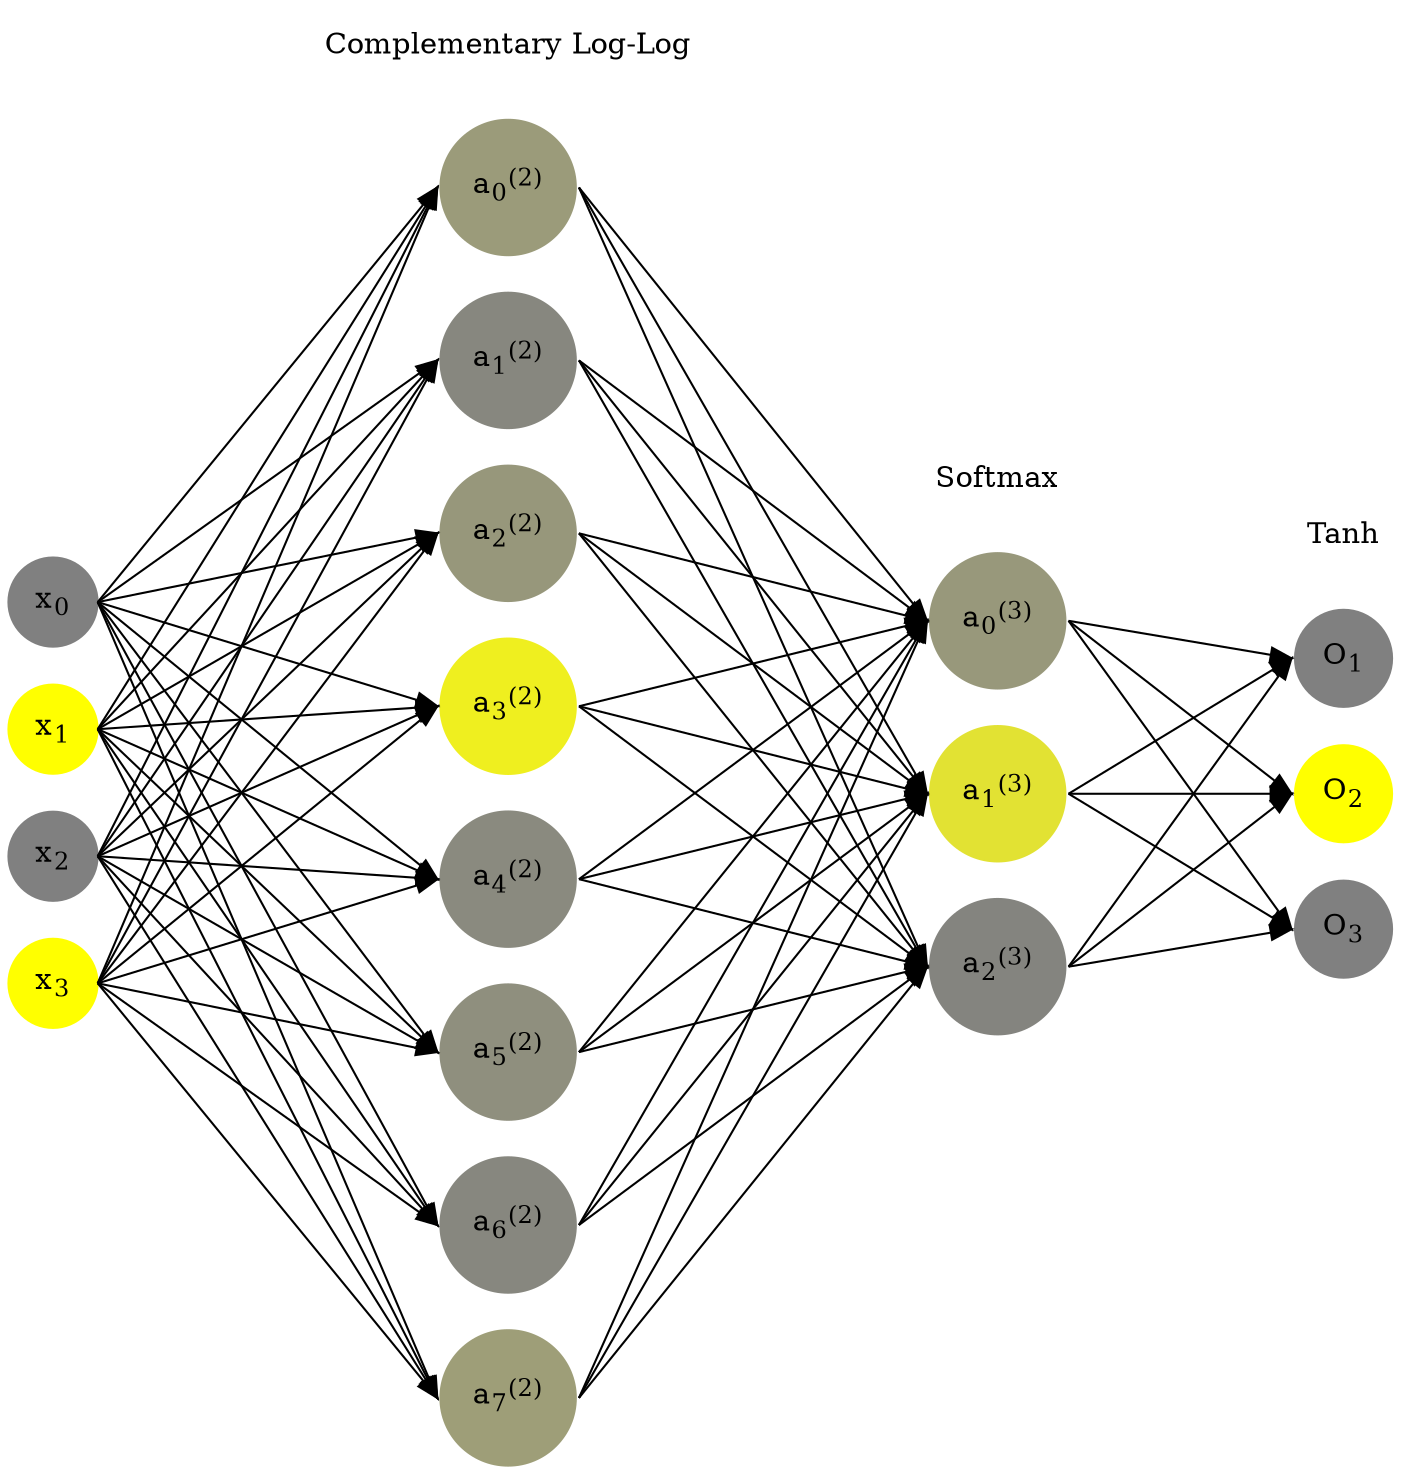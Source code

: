 digraph G {
	rankdir = LR;
	splines=false;
	edge[style=invis];
	ranksep= 1.4;
	{
	node [shape=circle, color="0.1667, 0.0, 0.5", style=filled, fillcolor="0.1667, 0.0, 0.5"];
	x0 [label=<x<sub>0</sub>>];
	}
	{
	node [shape=circle, color="0.1667, 1.0, 1.0", style=filled, fillcolor="0.1667, 1.0, 1.0"];
	x1 [label=<x<sub>1</sub>>];
	}
	{
	node [shape=circle, color="0.1667, 0.0, 0.5", style=filled, fillcolor="0.1667, 0.0, 0.5"];
	x2 [label=<x<sub>2</sub>>];
	}
	{
	node [shape=circle, color="0.1667, 1.0, 1.0", style=filled, fillcolor="0.1667, 1.0, 1.0"];
	x3 [label=<x<sub>3</sub>>];
	}
	{
	node [shape=circle, color="0.1667, 0.214924, 0.607462", style=filled, fillcolor="0.1667, 0.214924, 0.607462"];
	a02 [label=<a<sub>0</sub><sup>(2)</sup>>];
	}
	{
	node [shape=circle, color="0.1667, 0.057625, 0.528813", style=filled, fillcolor="0.1667, 0.057625, 0.528813"];
	a12 [label=<a<sub>1</sub><sup>(2)</sup>>];
	}
	{
	node [shape=circle, color="0.1667, 0.183578, 0.591789", style=filled, fillcolor="0.1667, 0.183578, 0.591789"];
	a22 [label=<a<sub>2</sub><sup>(2)</sup>>];
	}
	{
	node [shape=circle, color="0.1667, 0.868527, 0.934263", style=filled, fillcolor="0.1667, 0.868527, 0.934263"];
	a32 [label=<a<sub>3</sub><sup>(2)</sup>>];
	}
	{
	node [shape=circle, color="0.1667, 0.080595, 0.540298", style=filled, fillcolor="0.1667, 0.080595, 0.540298"];
	a42 [label=<a<sub>4</sub><sup>(2)</sup>>];
	}
	{
	node [shape=circle, color="0.1667, 0.124937, 0.562469", style=filled, fillcolor="0.1667, 0.124937, 0.562469"];
	a52 [label=<a<sub>5</sub><sup>(2)</sup>>];
	}
	{
	node [shape=circle, color="0.1667, 0.057693, 0.528846", style=filled, fillcolor="0.1667, 0.057693, 0.528846"];
	a62 [label=<a<sub>6</sub><sup>(2)</sup>>];
	}
	{
	node [shape=circle, color="0.1667, 0.236140, 0.618070", style=filled, fillcolor="0.1667, 0.236140, 0.618070"];
	a72 [label=<a<sub>7</sub><sup>(2)</sup>>];
	}
	{
	node [shape=circle, color="0.1667, 0.189802, 0.594901", style=filled, fillcolor="0.1667, 0.189802, 0.594901"];
	a03 [label=<a<sub>0</sub><sup>(3)</sup>>];
	}
	{
	node [shape=circle, color="0.1667, 0.771677, 0.885839", style=filled, fillcolor="0.1667, 0.771677, 0.885839"];
	a13 [label=<a<sub>1</sub><sup>(3)</sup>>];
	}
	{
	node [shape=circle, color="0.1667, 0.038521, 0.519260", style=filled, fillcolor="0.1667, 0.038521, 0.519260"];
	a23 [label=<a<sub>2</sub><sup>(3)</sup>>];
	}
	{
	node [shape=circle, color="0.1667, 0.0, 0.5", style=filled, fillcolor="0.1667, 0.0, 0.5"];
	O1 [label=<O<sub>1</sub>>];
	}
	{
	node [shape=circle, color="0.1667, 1.0, 1.0", style=filled, fillcolor="0.1667, 1.0, 1.0"];
	O2 [label=<O<sub>2</sub>>];
	}
	{
	node [shape=circle, color="0.1667, 0.0, 0.5", style=filled, fillcolor="0.1667, 0.0, 0.5"];
	O3 [label=<O<sub>3</sub>>];
	}
	{
	rank=same;
	x0->x1->x2->x3;
	}
	{
	rank=same;
	a02->a12->a22->a32->a42->a52->a62->a72;
	}
	{
	rank=same;
	a03->a13->a23;
	}
	{
	rank=same;
	O1->O2->O3;
	}
	l1 [shape=plaintext,label="Complementary Log-Log"];
	l1->a02;
	{rank=same; l1;a02};
	l2 [shape=plaintext,label="Softmax"];
	l2->a03;
	{rank=same; l2;a03};
	l3 [shape=plaintext,label="Tanh"];
	l3->O1;
	{rank=same; l3;O1};
edge[style=solid, tailport=e, headport=w];
	{x0;x1;x2;x3} -> {a02;a12;a22;a32;a42;a52;a62;a72};
	{a02;a12;a22;a32;a42;a52;a62;a72} -> {a03;a13;a23};
	{a03;a13;a23} -> {O1,O2,O3};
}